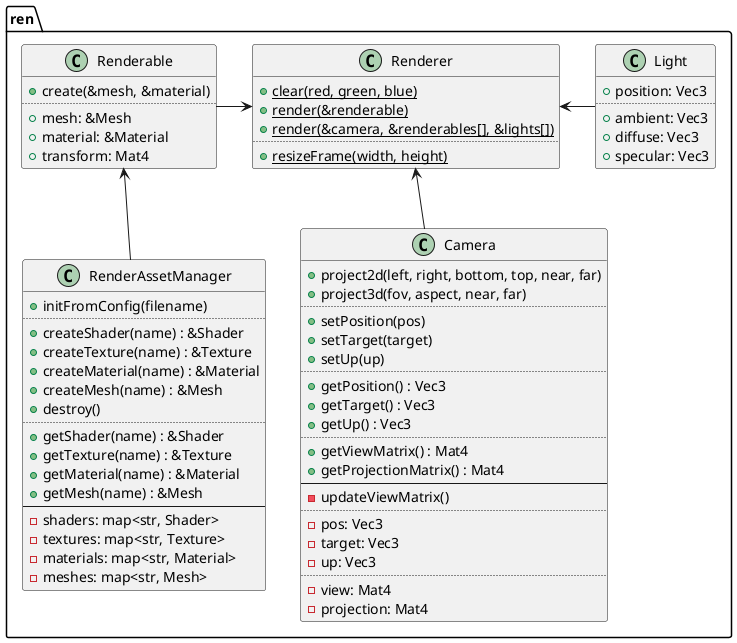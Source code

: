 @startuml
set separator ::

class ren::RenderAssetManager {
	+initFromConfig(filename)
	..
	+createShader(name) : &Shader
	+createTexture(name) : &Texture
	+createMaterial(name) : &Material
	+createMesh(name) : &Mesh
	+destroy()
	..
	+getShader(name) : &Shader
	+getTexture(name) : &Texture
	+getMaterial(name) : &Material
	+getMesh(name) : &Mesh
	--
	-shaders: map<str, Shader>
	-textures: map<str, Texture>
	-materials: map<str, Material>
	-meshes: map<str, Mesh>
}

class ren::Renderable {
	+create(&mesh, &material)
	..
	+mesh: &Mesh
	+material: &Material
	+transform: Mat4
}

class ren::Camera {
	+project2d(left, right, bottom, top, near, far)
	+project3d(fov, aspect, near, far)
	..
	+setPosition(pos)
	+setTarget(target)
	+setUp(up)
	..
	+getPosition() : Vec3
	+getTarget() : Vec3
	+getUp() : Vec3
	..
	+getViewMatrix() : Mat4
	+getProjectionMatrix() : Mat4
	--
	-updateViewMatrix()
	..
	-pos: Vec3
	-target: Vec3
	-up: Vec3
	..
	-view: Mat4
	-projection: Mat4
}

class ren::Light {
	+position: Vec3
	..
	+ambient: Vec3
	+diffuse: Vec3
	+specular: Vec3
}
hide Light methods

class ren::Renderer {
	{static} +clear(red, green, blue)
	{static} +render(&renderable)
	{static} +render(&camera, &renderables[], &lights[])
	..
	{static} +resizeFrame(width, height)
}
hide Renderer fields

Renderable <-down- RenderAssetManager

Renderer <-down- Camera
Renderer <-left- Renderable
Renderer <-right- Light

@enduml

